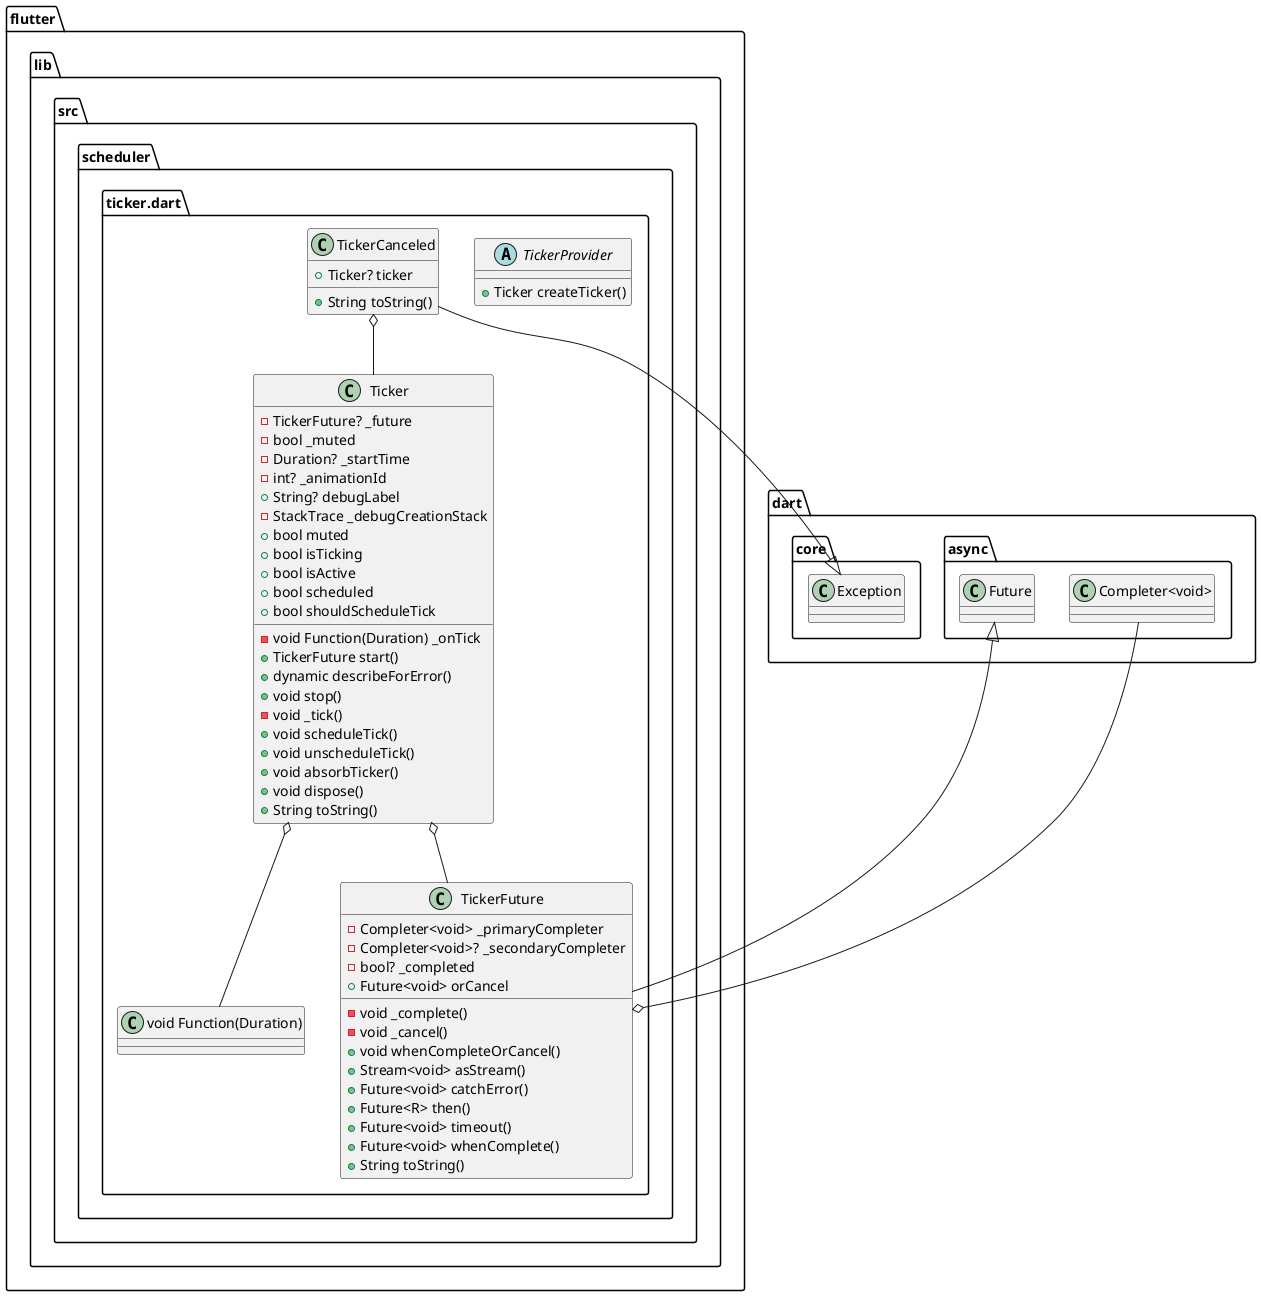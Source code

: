 @startuml
set namespaceSeparator ::

abstract class "flutter::lib::src::scheduler::ticker.dart::TickerProvider" {
  +Ticker createTicker()
}

class "flutter::lib::src::scheduler::ticker.dart::Ticker" {
  -TickerFuture? _future
  -bool _muted
  -Duration? _startTime
  -void Function(Duration) _onTick
  -int? _animationId
  +String? debugLabel
  -StackTrace _debugCreationStack
  +bool muted
  +bool isTicking
  +bool isActive
  +bool scheduled
  +bool shouldScheduleTick
  +TickerFuture start()
  +dynamic describeForError()
  +void stop()
  -void _tick()
  +void scheduleTick()
  +void unscheduleTick()
  +void absorbTicker()
  +void dispose()
  +String toString()
}

"flutter::lib::src::scheduler::ticker.dart::Ticker" o-- "flutter::lib::src::scheduler::ticker.dart::TickerFuture"
"flutter::lib::src::scheduler::ticker.dart::Ticker" o-- "flutter::lib::src::scheduler::ticker.dart::void Function(Duration)"

class "flutter::lib::src::scheduler::ticker.dart::TickerFuture" {
  -Completer<void> _primaryCompleter
  -Completer<void>? _secondaryCompleter
  -bool? _completed
  +Future<void> orCancel
  -void _complete()
  -void _cancel()
  +void whenCompleteOrCancel()
  +Stream<void> asStream()
  +Future<void> catchError()
  +Future<R> then()
  +Future<void> timeout()
  +Future<void> whenComplete()
  +String toString()
}

"flutter::lib::src::scheduler::ticker.dart::TickerFuture" o-- "dart::async::Completer<void>"
"dart::async::Future" <|-- "flutter::lib::src::scheduler::ticker.dart::TickerFuture"

class "flutter::lib::src::scheduler::ticker.dart::TickerCanceled" {
  +Ticker? ticker
  +String toString()
}

"flutter::lib::src::scheduler::ticker.dart::TickerCanceled" o-- "flutter::lib::src::scheduler::ticker.dart::Ticker"
"dart::core::Exception" <|-- "flutter::lib::src::scheduler::ticker.dart::TickerCanceled"


@enduml